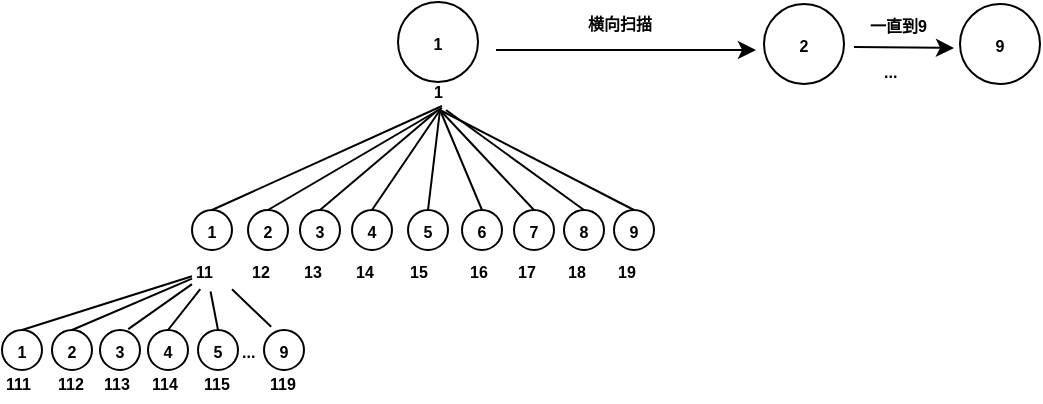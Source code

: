 <mxfile pages="1" version="11.2.9" type="github"><diagram id="t3LqazY1aumBSOcysRv0" name="Page-1"><mxGraphModel dx="813" dy="417" grid="1" gridSize="10" guides="1" tooltips="1" connect="1" arrows="1" fold="1" page="1" pageScale="1" pageWidth="4681" pageHeight="3300" math="0" shadow="0"><root><mxCell id="0"/><mxCell id="1" parent="0"/><mxCell id="eQ0RDk_I6fLjSd00xkb4-3" value="&lt;b&gt;&lt;font style=&quot;font-size: 8px&quot;&gt;1&lt;/font&gt;&lt;/b&gt;" style="ellipse;whiteSpace=wrap;html=1;aspect=fixed;align=center;" vertex="1" parent="1"><mxGeometry x="2019" y="216" width="40" height="40" as="geometry"/></mxCell><mxCell id="eQ0RDk_I6fLjSd00xkb4-12" value="&lt;b&gt;&lt;font style=&quot;font-size: 8px&quot;&gt;2&lt;/font&gt;&lt;/b&gt;" style="ellipse;whiteSpace=wrap;html=1;aspect=fixed;align=center;" vertex="1" parent="1"><mxGeometry x="2202" y="217" width="40" height="40" as="geometry"/></mxCell><mxCell id="eQ0RDk_I6fLjSd00xkb4-13" value="&lt;b&gt;&lt;font style=&quot;font-size: 8px&quot;&gt;1&lt;/font&gt;&lt;/b&gt;" style="ellipse;whiteSpace=wrap;html=1;aspect=fixed;align=center;" vertex="1" parent="1"><mxGeometry x="1916" y="320" width="20" height="20" as="geometry"/></mxCell><mxCell id="eQ0RDk_I6fLjSd00xkb4-14" value="&lt;b&gt;&lt;font style=&quot;font-size: 8px&quot;&gt;2&lt;/font&gt;&lt;/b&gt;" style="ellipse;whiteSpace=wrap;html=1;aspect=fixed;align=center;" vertex="1" parent="1"><mxGeometry x="1944" y="320" width="20" height="20" as="geometry"/></mxCell><mxCell id="eQ0RDk_I6fLjSd00xkb4-15" value="&lt;b&gt;&lt;font style=&quot;font-size: 8px&quot;&gt;3&lt;/font&gt;&lt;/b&gt;" style="ellipse;whiteSpace=wrap;html=1;aspect=fixed;align=center;" vertex="1" parent="1"><mxGeometry x="1970" y="320" width="20" height="20" as="geometry"/></mxCell><mxCell id="eQ0RDk_I6fLjSd00xkb4-16" value="&lt;b&gt;&lt;font style=&quot;font-size: 8px&quot;&gt;4&lt;/font&gt;&lt;/b&gt;" style="ellipse;whiteSpace=wrap;html=1;aspect=fixed;align=center;" vertex="1" parent="1"><mxGeometry x="1996" y="320" width="20" height="20" as="geometry"/></mxCell><mxCell id="eQ0RDk_I6fLjSd00xkb4-17" value="&lt;b&gt;&lt;font style=&quot;font-size: 8px&quot;&gt;5&lt;/font&gt;&lt;/b&gt;" style="ellipse;whiteSpace=wrap;html=1;aspect=fixed;align=center;" vertex="1" parent="1"><mxGeometry x="2024" y="320" width="20" height="20" as="geometry"/></mxCell><mxCell id="eQ0RDk_I6fLjSd00xkb4-18" value="&lt;b&gt;&lt;font style=&quot;font-size: 8px&quot;&gt;6&lt;/font&gt;&lt;/b&gt;" style="ellipse;whiteSpace=wrap;html=1;aspect=fixed;align=center;" vertex="1" parent="1"><mxGeometry x="2051" y="320" width="20" height="20" as="geometry"/></mxCell><mxCell id="eQ0RDk_I6fLjSd00xkb4-19" value="&lt;b&gt;&lt;font style=&quot;font-size: 8px&quot;&gt;7&lt;/font&gt;&lt;/b&gt;" style="ellipse;whiteSpace=wrap;html=1;aspect=fixed;align=center;" vertex="1" parent="1"><mxGeometry x="2077" y="320" width="20" height="20" as="geometry"/></mxCell><mxCell id="eQ0RDk_I6fLjSd00xkb4-20" value="&lt;b&gt;&lt;font style=&quot;font-size: 8px&quot;&gt;8&lt;/font&gt;&lt;/b&gt;" style="ellipse;whiteSpace=wrap;html=1;aspect=fixed;align=center;" vertex="1" parent="1"><mxGeometry x="2102" y="320" width="20" height="20" as="geometry"/></mxCell><mxCell id="eQ0RDk_I6fLjSd00xkb4-21" value="&lt;b&gt;&lt;font style=&quot;font-size: 8px&quot;&gt;9&lt;/font&gt;&lt;/b&gt;" style="ellipse;whiteSpace=wrap;html=1;aspect=fixed;align=center;" vertex="1" parent="1"><mxGeometry x="2127" y="320" width="20" height="20" as="geometry"/></mxCell><mxCell id="eQ0RDk_I6fLjSd00xkb4-24" value="" style="endArrow=none;html=1;exitX=0.5;exitY=0;exitDx=0;exitDy=0;" edge="1" parent="1" source="eQ0RDk_I6fLjSd00xkb4-13"><mxGeometry width="50" height="50" relative="1" as="geometry"><mxPoint x="1880" y="300" as="sourcePoint"/><mxPoint x="2041" y="268" as="targetPoint"/></mxGeometry></mxCell><mxCell id="eQ0RDk_I6fLjSd00xkb4-25" value="" style="endArrow=none;html=1;exitX=0.5;exitY=0;exitDx=0;exitDy=0;" edge="1" parent="1" source="eQ0RDk_I6fLjSd00xkb4-14"><mxGeometry width="50" height="50" relative="1" as="geometry"><mxPoint x="1956" y="317" as="sourcePoint"/><mxPoint x="2041" y="269" as="targetPoint"/></mxGeometry></mxCell><mxCell id="eQ0RDk_I6fLjSd00xkb4-26" value="" style="endArrow=none;html=1;exitX=0.5;exitY=0;exitDx=0;exitDy=0;" edge="1" parent="1" source="eQ0RDk_I6fLjSd00xkb4-15"><mxGeometry width="50" height="50" relative="1" as="geometry"><mxPoint x="1964" y="330" as="sourcePoint"/><mxPoint x="2039" y="270" as="targetPoint"/></mxGeometry></mxCell><mxCell id="eQ0RDk_I6fLjSd00xkb4-27" value="" style="endArrow=none;html=1;exitX=0.5;exitY=0;exitDx=0;exitDy=0;" edge="1" parent="1" source="eQ0RDk_I6fLjSd00xkb4-16"><mxGeometry width="50" height="50" relative="1" as="geometry"><mxPoint x="1990" y="330" as="sourcePoint"/><mxPoint x="2040" y="270" as="targetPoint"/></mxGeometry></mxCell><mxCell id="eQ0RDk_I6fLjSd00xkb4-28" value="" style="endArrow=none;html=1;exitX=0.5;exitY=0;exitDx=0;exitDy=0;" edge="1" parent="1" source="eQ0RDk_I6fLjSd00xkb4-17"><mxGeometry width="50" height="50" relative="1" as="geometry"><mxPoint x="2000" y="340" as="sourcePoint"/><mxPoint x="2040" y="270" as="targetPoint"/></mxGeometry></mxCell><mxCell id="eQ0RDk_I6fLjSd00xkb4-29" value="" style="endArrow=none;html=1;exitX=0.5;exitY=0;exitDx=0;exitDy=0;" edge="1" parent="1" source="eQ0RDk_I6fLjSd00xkb4-18"><mxGeometry width="50" height="50" relative="1" as="geometry"><mxPoint x="2044" y="330" as="sourcePoint"/><mxPoint x="2040" y="270" as="targetPoint"/></mxGeometry></mxCell><mxCell id="eQ0RDk_I6fLjSd00xkb4-32" value="" style="endArrow=none;html=1;exitX=0.5;exitY=0;exitDx=0;exitDy=0;" edge="1" parent="1" source="eQ0RDk_I6fLjSd00xkb4-19"><mxGeometry width="50" height="50" relative="1" as="geometry"><mxPoint x="2071" y="330" as="sourcePoint"/><mxPoint x="2040" y="270" as="targetPoint"/></mxGeometry></mxCell><mxCell id="eQ0RDk_I6fLjSd00xkb4-33" value="" style="endArrow=none;html=1;exitX=0.5;exitY=0;exitDx=0;exitDy=0;" edge="1" parent="1" source="eQ0RDk_I6fLjSd00xkb4-20"><mxGeometry width="50" height="50" relative="1" as="geometry"><mxPoint x="2110" y="317" as="sourcePoint"/><mxPoint x="2043" y="270" as="targetPoint"/></mxGeometry></mxCell><mxCell id="eQ0RDk_I6fLjSd00xkb4-34" value="" style="endArrow=none;html=1;exitX=0.5;exitY=0;exitDx=0;exitDy=0;" edge="1" parent="1" source="eQ0RDk_I6fLjSd00xkb4-21"><mxGeometry width="50" height="50" relative="1" as="geometry"><mxPoint x="2107" y="340" as="sourcePoint"/><mxPoint x="2040" y="270" as="targetPoint"/></mxGeometry></mxCell><mxCell id="eQ0RDk_I6fLjSd00xkb4-37" value="" style="endArrow=classic;html=1;" edge="1" parent="1"><mxGeometry width="50" height="50" relative="1" as="geometry"><mxPoint x="2068" y="240" as="sourcePoint"/><mxPoint x="2198" y="240" as="targetPoint"/></mxGeometry></mxCell><mxCell id="eQ0RDk_I6fLjSd00xkb4-38" value="&lt;b&gt;&lt;font style=&quot;font-size: 8px&quot;&gt;横向扫描&lt;/font&gt;&lt;/b&gt;" style="text;html=1;resizable=0;points=[];autosize=1;align=left;verticalAlign=top;spacingTop=-4;" vertex="1" parent="1"><mxGeometry x="2112" y="216" width="50" height="20" as="geometry"/></mxCell><mxCell id="eQ0RDk_I6fLjSd00xkb4-39" value="&lt;font style=&quot;font-size: 8px&quot;&gt;&lt;b&gt;...&lt;/b&gt;&lt;/font&gt;" style="text;html=1;resizable=0;points=[];autosize=1;align=left;verticalAlign=top;spacingTop=-4;" vertex="1" parent="1"><mxGeometry x="2260" y="240" width="20" height="20" as="geometry"/></mxCell><mxCell id="eQ0RDk_I6fLjSd00xkb4-40" value="" style="endArrow=classic;html=1;" edge="1" parent="1"><mxGeometry width="50" height="50" relative="1" as="geometry"><mxPoint x="2247" y="238.5" as="sourcePoint"/><mxPoint x="2297" y="239" as="targetPoint"/></mxGeometry></mxCell><mxCell id="eQ0RDk_I6fLjSd00xkb4-41" value="&lt;b&gt;&lt;font style=&quot;font-size: 8px&quot;&gt;9&lt;/font&gt;&lt;/b&gt;" style="ellipse;whiteSpace=wrap;html=1;aspect=fixed;align=center;" vertex="1" parent="1"><mxGeometry x="2300" y="217" width="40" height="40" as="geometry"/></mxCell><mxCell id="eQ0RDk_I6fLjSd00xkb4-43" value="&lt;b&gt;&lt;font style=&quot;font-size: 8px&quot;&gt;一直到9&lt;/font&gt;&lt;/b&gt;" style="text;html=1;resizable=0;points=[];autosize=1;align=left;verticalAlign=top;spacingTop=-4;" vertex="1" parent="1"><mxGeometry x="2253" y="217" width="40" height="20" as="geometry"/></mxCell><mxCell id="eQ0RDk_I6fLjSd00xkb4-47" value="&lt;font style=&quot;font-size: 8px&quot;&gt;&lt;b&gt;11&lt;/b&gt;&lt;/font&gt;" style="text;html=1;resizable=0;points=[];autosize=1;align=left;verticalAlign=top;spacingTop=-4;" vertex="1" parent="1"><mxGeometry x="1916" y="340" width="20" height="20" as="geometry"/></mxCell><mxCell id="eQ0RDk_I6fLjSd00xkb4-48" value="&lt;b&gt;&lt;font style=&quot;font-size: 8px&quot;&gt;12&lt;/font&gt;&lt;/b&gt;" style="text;html=1;resizable=0;points=[];autosize=1;align=left;verticalAlign=top;spacingTop=-4;" vertex="1" parent="1"><mxGeometry x="1944" y="340" width="20" height="20" as="geometry"/></mxCell><mxCell id="eQ0RDk_I6fLjSd00xkb4-49" value="&lt;b&gt;&lt;font style=&quot;font-size: 8px&quot;&gt;13&lt;/font&gt;&lt;/b&gt;" style="text;html=1;resizable=0;points=[];autosize=1;align=left;verticalAlign=top;spacingTop=-4;" vertex="1" parent="1"><mxGeometry x="1970" y="340" width="20" height="20" as="geometry"/></mxCell><mxCell id="eQ0RDk_I6fLjSd00xkb4-50" value="&lt;b&gt;&lt;font style=&quot;font-size: 8px&quot;&gt;14&lt;/font&gt;&lt;/b&gt;" style="text;html=1;resizable=0;points=[];autosize=1;align=left;verticalAlign=top;spacingTop=-4;" vertex="1" parent="1"><mxGeometry x="1996" y="340" width="20" height="20" as="geometry"/></mxCell><mxCell id="eQ0RDk_I6fLjSd00xkb4-51" value="&lt;b&gt;&lt;font style=&quot;font-size: 8px&quot;&gt;15&lt;/font&gt;&lt;/b&gt;" style="text;html=1;resizable=0;points=[];autosize=1;align=left;verticalAlign=top;spacingTop=-4;" vertex="1" parent="1"><mxGeometry x="2023" y="340" width="20" height="20" as="geometry"/></mxCell><mxCell id="eQ0RDk_I6fLjSd00xkb4-52" value="&lt;b&gt;&lt;font style=&quot;font-size: 8px&quot;&gt;16&lt;/font&gt;&lt;/b&gt;" style="text;html=1;resizable=0;points=[];autosize=1;align=left;verticalAlign=top;spacingTop=-4;" vertex="1" parent="1"><mxGeometry x="2053" y="340" width="20" height="20" as="geometry"/></mxCell><mxCell id="eQ0RDk_I6fLjSd00xkb4-53" value="&lt;b&gt;&lt;font style=&quot;font-size: 8px&quot;&gt;17&lt;/font&gt;&lt;/b&gt;" style="text;html=1;resizable=0;points=[];autosize=1;align=left;verticalAlign=top;spacingTop=-4;" vertex="1" parent="1"><mxGeometry x="2077" y="340" width="20" height="20" as="geometry"/></mxCell><mxCell id="eQ0RDk_I6fLjSd00xkb4-54" value="&lt;b&gt;&lt;font style=&quot;font-size: 8px&quot;&gt;18&lt;/font&gt;&lt;/b&gt;" style="text;html=1;resizable=0;points=[];autosize=1;align=left;verticalAlign=top;spacingTop=-4;" vertex="1" parent="1"><mxGeometry x="2102" y="340" width="20" height="20" as="geometry"/></mxCell><mxCell id="eQ0RDk_I6fLjSd00xkb4-55" value="&lt;b&gt;&lt;font style=&quot;font-size: 8px&quot;&gt;19&lt;/font&gt;&lt;/b&gt;" style="text;html=1;resizable=0;points=[];autosize=1;align=left;verticalAlign=top;spacingTop=-4;" vertex="1" parent="1"><mxGeometry x="2127" y="340" width="20" height="20" as="geometry"/></mxCell><mxCell id="eQ0RDk_I6fLjSd00xkb4-56" value="&lt;b&gt;&lt;font style=&quot;font-size: 8px&quot;&gt;1&lt;/font&gt;&lt;/b&gt;" style="ellipse;whiteSpace=wrap;html=1;aspect=fixed;align=center;" vertex="1" parent="1"><mxGeometry x="1821" y="380" width="20" height="20" as="geometry"/></mxCell><mxCell id="eQ0RDk_I6fLjSd00xkb4-59" value="&lt;b&gt;&lt;font style=&quot;font-size: 8px&quot;&gt;2&lt;/font&gt;&lt;/b&gt;" style="ellipse;whiteSpace=wrap;html=1;aspect=fixed;align=center;" vertex="1" parent="1"><mxGeometry x="1846" y="380" width="20" height="20" as="geometry"/></mxCell><mxCell id="eQ0RDk_I6fLjSd00xkb4-60" value="&lt;b&gt;&lt;font style=&quot;font-size: 8px&quot;&gt;3&lt;/font&gt;&lt;/b&gt;" style="ellipse;whiteSpace=wrap;html=1;aspect=fixed;align=center;" vertex="1" parent="1"><mxGeometry x="1870" y="380" width="20" height="20" as="geometry"/></mxCell><mxCell id="eQ0RDk_I6fLjSd00xkb4-61" value="&lt;b&gt;&lt;font style=&quot;font-size: 8px&quot;&gt;4&lt;/font&gt;&lt;/b&gt;" style="ellipse;whiteSpace=wrap;html=1;aspect=fixed;align=center;" vertex="1" parent="1"><mxGeometry x="1894" y="380" width="20" height="20" as="geometry"/></mxCell><mxCell id="eQ0RDk_I6fLjSd00xkb4-62" value="&lt;b&gt;&lt;font style=&quot;font-size: 8px&quot;&gt;5&lt;/font&gt;&lt;/b&gt;" style="ellipse;whiteSpace=wrap;html=1;aspect=fixed;align=center;" vertex="1" parent="1"><mxGeometry x="1919" y="380" width="20" height="20" as="geometry"/></mxCell><mxCell id="eQ0RDk_I6fLjSd00xkb4-63" value="&lt;b&gt;&lt;font style=&quot;font-size: 8px&quot;&gt;...&lt;/font&gt;&lt;/b&gt;" style="text;html=1;resizable=0;points=[];autosize=1;align=left;verticalAlign=top;spacingTop=-4;" vertex="1" parent="1"><mxGeometry x="1939" y="380" width="20" height="20" as="geometry"/></mxCell><mxCell id="eQ0RDk_I6fLjSd00xkb4-64" value="&lt;b&gt;&lt;font style=&quot;font-size: 8px&quot;&gt;9&lt;/font&gt;&lt;/b&gt;" style="ellipse;whiteSpace=wrap;html=1;aspect=fixed;align=center;" vertex="1" parent="1"><mxGeometry x="1952" y="380" width="20" height="20" as="geometry"/></mxCell><mxCell id="eQ0RDk_I6fLjSd00xkb4-65" value="" style="endArrow=none;html=1;exitX=0.5;exitY=0;exitDx=0;exitDy=0;" edge="1" parent="1" source="eQ0RDk_I6fLjSd00xkb4-56" target="eQ0RDk_I6fLjSd00xkb4-47"><mxGeometry width="50" height="50" relative="1" as="geometry"><mxPoint x="1741" y="366" as="sourcePoint"/><mxPoint x="1856" y="314" as="targetPoint"/></mxGeometry></mxCell><mxCell id="eQ0RDk_I6fLjSd00xkb4-66" value="&lt;b&gt;&lt;font style=&quot;font-size: 8px&quot;&gt;111&lt;/font&gt;&lt;/b&gt;" style="text;html=1;resizable=0;points=[];autosize=1;align=left;verticalAlign=top;spacingTop=-4;" vertex="1" parent="1"><mxGeometry x="1821" y="396" width="30" height="20" as="geometry"/></mxCell><mxCell id="eQ0RDk_I6fLjSd00xkb4-67" value="" style="endArrow=none;html=1;exitX=0.5;exitY=0;exitDx=0;exitDy=0;" edge="1" parent="1" source="eQ0RDk_I6fLjSd00xkb4-59" target="eQ0RDk_I6fLjSd00xkb4-47"><mxGeometry width="50" height="50" relative="1" as="geometry"><mxPoint x="1850" y="380" as="sourcePoint"/><mxPoint x="1926" y="363.158" as="targetPoint"/></mxGeometry></mxCell><mxCell id="eQ0RDk_I6fLjSd00xkb4-68" value="" style="endArrow=none;html=1;exitX=0.707;exitY=-0.021;exitDx=0;exitDy=0;exitPerimeter=0;" edge="1" parent="1" source="eQ0RDk_I6fLjSd00xkb4-60" target="eQ0RDk_I6fLjSd00xkb4-47"><mxGeometry width="50" height="50" relative="1" as="geometry"><mxPoint x="1866" y="390" as="sourcePoint"/><mxPoint x="1926" y="364.286" as="targetPoint"/></mxGeometry></mxCell><mxCell id="eQ0RDk_I6fLjSd00xkb4-69" value="" style="endArrow=none;html=1;exitX=0.5;exitY=0;exitDx=0;exitDy=0;entryX=0.207;entryY=0.979;entryDx=0;entryDy=0;entryPerimeter=0;" edge="1" parent="1" source="eQ0RDk_I6fLjSd00xkb4-61" target="eQ0RDk_I6fLjSd00xkb4-47"><mxGeometry width="50" height="50" relative="1" as="geometry"><mxPoint x="1894.14" y="389.58" as="sourcePoint"/><mxPoint x="1926" y="367.066" as="targetPoint"/></mxGeometry></mxCell><mxCell id="eQ0RDk_I6fLjSd00xkb4-70" value="" style="endArrow=none;html=1;exitX=0.5;exitY=0;exitDx=0;exitDy=0;entryX=0.464;entryY=1.036;entryDx=0;entryDy=0;entryPerimeter=0;" edge="1" parent="1" source="eQ0RDk_I6fLjSd00xkb4-62" target="eQ0RDk_I6fLjSd00xkb4-47"><mxGeometry width="50" height="50" relative="1" as="geometry"><mxPoint x="1914" y="390" as="sourcePoint"/><mxPoint x="1930.14" y="369.58" as="targetPoint"/></mxGeometry></mxCell><mxCell id="eQ0RDk_I6fLjSd00xkb4-73" value="" style="endArrow=none;html=1;exitX=0.829;exitY=-0.079;exitDx=0;exitDy=0;exitPerimeter=0;" edge="1" parent="1" source="eQ0RDk_I6fLjSd00xkb4-63" target="eQ0RDk_I6fLjSd00xkb4-47"><mxGeometry width="50" height="50" relative="1" as="geometry"><mxPoint x="1939" y="390" as="sourcePoint"/><mxPoint x="1935.28" y="370.72" as="targetPoint"/></mxGeometry></mxCell><mxCell id="eQ0RDk_I6fLjSd00xkb4-74" value="&lt;b&gt;&lt;font style=&quot;font-size: 8px&quot;&gt;112&lt;/font&gt;&lt;/b&gt;" style="text;html=1;resizable=0;points=[];autosize=1;align=left;verticalAlign=top;spacingTop=-4;" vertex="1" parent="1"><mxGeometry x="1847" y="396" width="30" height="20" as="geometry"/></mxCell><mxCell id="eQ0RDk_I6fLjSd00xkb4-75" value="&lt;b&gt;&lt;font style=&quot;font-size: 8px&quot;&gt;113&lt;/font&gt;&lt;/b&gt;" style="text;html=1;resizable=0;points=[];autosize=1;align=left;verticalAlign=top;spacingTop=-4;" vertex="1" parent="1"><mxGeometry x="1870" y="396" width="30" height="20" as="geometry"/></mxCell><mxCell id="eQ0RDk_I6fLjSd00xkb4-76" value="&lt;b&gt;&lt;font style=&quot;font-size: 8px&quot;&gt;114&lt;/font&gt;&lt;/b&gt;" style="text;html=1;resizable=0;points=[];autosize=1;align=left;verticalAlign=top;spacingTop=-4;" vertex="1" parent="1"><mxGeometry x="1894" y="396" width="30" height="20" as="geometry"/></mxCell><mxCell id="eQ0RDk_I6fLjSd00xkb4-77" value="&lt;b&gt;&lt;font style=&quot;font-size: 8px&quot;&gt;115&lt;/font&gt;&lt;/b&gt;" style="text;html=1;resizable=0;points=[];autosize=1;align=left;verticalAlign=top;spacingTop=-4;" vertex="1" parent="1"><mxGeometry x="1920" y="396" width="30" height="20" as="geometry"/></mxCell><mxCell id="eQ0RDk_I6fLjSd00xkb4-78" value="&lt;b&gt;&lt;font style=&quot;font-size: 8px&quot;&gt;119&lt;/font&gt;&lt;/b&gt;" style="text;html=1;resizable=0;points=[];autosize=1;align=left;verticalAlign=top;spacingTop=-4;" vertex="1" parent="1"><mxGeometry x="1953" y="396" width="30" height="20" as="geometry"/></mxCell><mxCell id="eQ0RDk_I6fLjSd00xkb4-80" value="&lt;b&gt;&lt;font style=&quot;font-size: 8px&quot;&gt;1&lt;/font&gt;&lt;/b&gt;" style="text;html=1;resizable=0;points=[];autosize=1;align=left;verticalAlign=top;spacingTop=-4;" vertex="1" parent="1"><mxGeometry x="2035" y="250" width="20" height="20" as="geometry"/></mxCell></root></mxGraphModel></diagram></mxfile>